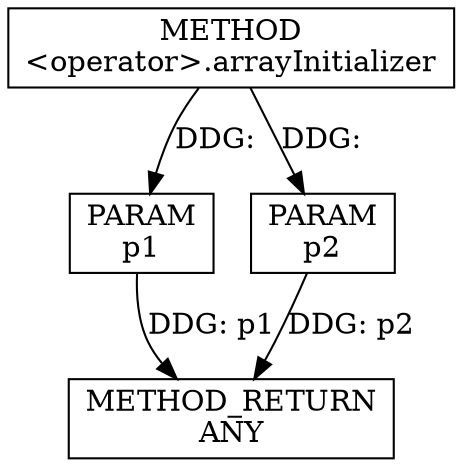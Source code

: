 digraph "&lt;operator&gt;.arrayInitializer" {  
node [shape="rect"];  
"111669149724" [label = <METHOD<BR/>&lt;operator&gt;.arrayInitializer> ]
"128849018908" [label = <METHOD_RETURN<BR/>ANY> ]
"115964117032" [label = <PARAM<BR/>p1> ]
"115964117033" [label = <PARAM<BR/>p2> ]
  "115964117032" -> "128849018908"  [ label = "DDG: p1"] 
  "115964117033" -> "128849018908"  [ label = "DDG: p2"] 
  "111669149724" -> "115964117032"  [ label = "DDG: "] 
  "111669149724" -> "115964117033"  [ label = "DDG: "] 
}
